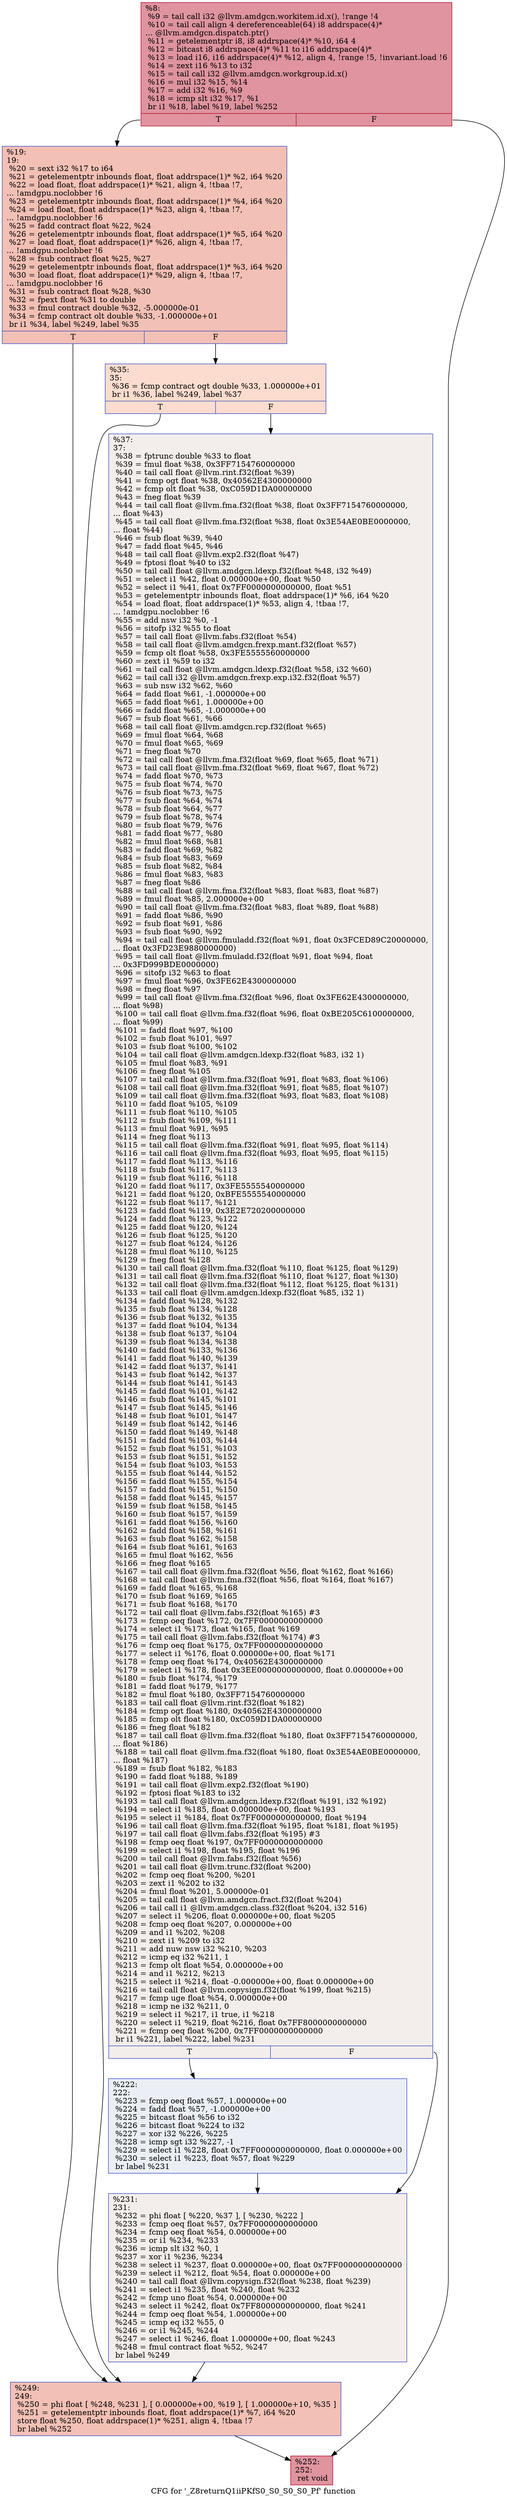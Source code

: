 digraph "CFG for '_Z8returnQ1iiPKfS0_S0_S0_S0_Pf' function" {
	label="CFG for '_Z8returnQ1iiPKfS0_S0_S0_S0_Pf' function";

	Node0x5272220 [shape=record,color="#b70d28ff", style=filled, fillcolor="#b70d2870",label="{%8:\l  %9 = tail call i32 @llvm.amdgcn.workitem.id.x(), !range !4\l  %10 = tail call align 4 dereferenceable(64) i8 addrspace(4)*\l... @llvm.amdgcn.dispatch.ptr()\l  %11 = getelementptr i8, i8 addrspace(4)* %10, i64 4\l  %12 = bitcast i8 addrspace(4)* %11 to i16 addrspace(4)*\l  %13 = load i16, i16 addrspace(4)* %12, align 4, !range !5, !invariant.load !6\l  %14 = zext i16 %13 to i32\l  %15 = tail call i32 @llvm.amdgcn.workgroup.id.x()\l  %16 = mul i32 %15, %14\l  %17 = add i32 %16, %9\l  %18 = icmp slt i32 %17, %1\l  br i1 %18, label %19, label %252\l|{<s0>T|<s1>F}}"];
	Node0x5272220:s0 -> Node0x5274120;
	Node0x5272220:s1 -> Node0x52741b0;
	Node0x5274120 [shape=record,color="#3d50c3ff", style=filled, fillcolor="#e5705870",label="{%19:\l19:                                               \l  %20 = sext i32 %17 to i64\l  %21 = getelementptr inbounds float, float addrspace(1)* %2, i64 %20\l  %22 = load float, float addrspace(1)* %21, align 4, !tbaa !7,\l... !amdgpu.noclobber !6\l  %23 = getelementptr inbounds float, float addrspace(1)* %4, i64 %20\l  %24 = load float, float addrspace(1)* %23, align 4, !tbaa !7,\l... !amdgpu.noclobber !6\l  %25 = fadd contract float %22, %24\l  %26 = getelementptr inbounds float, float addrspace(1)* %5, i64 %20\l  %27 = load float, float addrspace(1)* %26, align 4, !tbaa !7,\l... !amdgpu.noclobber !6\l  %28 = fsub contract float %25, %27\l  %29 = getelementptr inbounds float, float addrspace(1)* %3, i64 %20\l  %30 = load float, float addrspace(1)* %29, align 4, !tbaa !7,\l... !amdgpu.noclobber !6\l  %31 = fsub contract float %28, %30\l  %32 = fpext float %31 to double\l  %33 = fmul contract double %32, -5.000000e-01\l  %34 = fcmp contract olt double %33, -1.000000e+01\l  br i1 %34, label %249, label %35\l|{<s0>T|<s1>F}}"];
	Node0x5274120:s0 -> Node0x5276500;
	Node0x5274120:s1 -> Node0x5276590;
	Node0x5276590 [shape=record,color="#3d50c3ff", style=filled, fillcolor="#f7af9170",label="{%35:\l35:                                               \l  %36 = fcmp contract ogt double %33, 1.000000e+01\l  br i1 %36, label %249, label %37\l|{<s0>T|<s1>F}}"];
	Node0x5276590:s0 -> Node0x5276500;
	Node0x5276590:s1 -> Node0x5276760;
	Node0x5276760 [shape=record,color="#3d50c3ff", style=filled, fillcolor="#e5d8d170",label="{%37:\l37:                                               \l  %38 = fptrunc double %33 to float\l  %39 = fmul float %38, 0x3FF7154760000000\l  %40 = tail call float @llvm.rint.f32(float %39)\l  %41 = fcmp ogt float %38, 0x40562E4300000000\l  %42 = fcmp olt float %38, 0xC059D1DA00000000\l  %43 = fneg float %39\l  %44 = tail call float @llvm.fma.f32(float %38, float 0x3FF7154760000000,\l... float %43)\l  %45 = tail call float @llvm.fma.f32(float %38, float 0x3E54AE0BE0000000,\l... float %44)\l  %46 = fsub float %39, %40\l  %47 = fadd float %45, %46\l  %48 = tail call float @llvm.exp2.f32(float %47)\l  %49 = fptosi float %40 to i32\l  %50 = tail call float @llvm.amdgcn.ldexp.f32(float %48, i32 %49)\l  %51 = select i1 %42, float 0.000000e+00, float %50\l  %52 = select i1 %41, float 0x7FF0000000000000, float %51\l  %53 = getelementptr inbounds float, float addrspace(1)* %6, i64 %20\l  %54 = load float, float addrspace(1)* %53, align 4, !tbaa !7,\l... !amdgpu.noclobber !6\l  %55 = add nsw i32 %0, -1\l  %56 = sitofp i32 %55 to float\l  %57 = tail call float @llvm.fabs.f32(float %54)\l  %58 = tail call float @llvm.amdgcn.frexp.mant.f32(float %57)\l  %59 = fcmp olt float %58, 0x3FE5555560000000\l  %60 = zext i1 %59 to i32\l  %61 = tail call float @llvm.amdgcn.ldexp.f32(float %58, i32 %60)\l  %62 = tail call i32 @llvm.amdgcn.frexp.exp.i32.f32(float %57)\l  %63 = sub nsw i32 %62, %60\l  %64 = fadd float %61, -1.000000e+00\l  %65 = fadd float %61, 1.000000e+00\l  %66 = fadd float %65, -1.000000e+00\l  %67 = fsub float %61, %66\l  %68 = tail call float @llvm.amdgcn.rcp.f32(float %65)\l  %69 = fmul float %64, %68\l  %70 = fmul float %65, %69\l  %71 = fneg float %70\l  %72 = tail call float @llvm.fma.f32(float %69, float %65, float %71)\l  %73 = tail call float @llvm.fma.f32(float %69, float %67, float %72)\l  %74 = fadd float %70, %73\l  %75 = fsub float %74, %70\l  %76 = fsub float %73, %75\l  %77 = fsub float %64, %74\l  %78 = fsub float %64, %77\l  %79 = fsub float %78, %74\l  %80 = fsub float %79, %76\l  %81 = fadd float %77, %80\l  %82 = fmul float %68, %81\l  %83 = fadd float %69, %82\l  %84 = fsub float %83, %69\l  %85 = fsub float %82, %84\l  %86 = fmul float %83, %83\l  %87 = fneg float %86\l  %88 = tail call float @llvm.fma.f32(float %83, float %83, float %87)\l  %89 = fmul float %85, 2.000000e+00\l  %90 = tail call float @llvm.fma.f32(float %83, float %89, float %88)\l  %91 = fadd float %86, %90\l  %92 = fsub float %91, %86\l  %93 = fsub float %90, %92\l  %94 = tail call float @llvm.fmuladd.f32(float %91, float 0x3FCED89C20000000,\l... float 0x3FD23E9880000000)\l  %95 = tail call float @llvm.fmuladd.f32(float %91, float %94, float\l... 0x3FD999BDE0000000)\l  %96 = sitofp i32 %63 to float\l  %97 = fmul float %96, 0x3FE62E4300000000\l  %98 = fneg float %97\l  %99 = tail call float @llvm.fma.f32(float %96, float 0x3FE62E4300000000,\l... float %98)\l  %100 = tail call float @llvm.fma.f32(float %96, float 0xBE205C6100000000,\l... float %99)\l  %101 = fadd float %97, %100\l  %102 = fsub float %101, %97\l  %103 = fsub float %100, %102\l  %104 = tail call float @llvm.amdgcn.ldexp.f32(float %83, i32 1)\l  %105 = fmul float %83, %91\l  %106 = fneg float %105\l  %107 = tail call float @llvm.fma.f32(float %91, float %83, float %106)\l  %108 = tail call float @llvm.fma.f32(float %91, float %85, float %107)\l  %109 = tail call float @llvm.fma.f32(float %93, float %83, float %108)\l  %110 = fadd float %105, %109\l  %111 = fsub float %110, %105\l  %112 = fsub float %109, %111\l  %113 = fmul float %91, %95\l  %114 = fneg float %113\l  %115 = tail call float @llvm.fma.f32(float %91, float %95, float %114)\l  %116 = tail call float @llvm.fma.f32(float %93, float %95, float %115)\l  %117 = fadd float %113, %116\l  %118 = fsub float %117, %113\l  %119 = fsub float %116, %118\l  %120 = fadd float %117, 0x3FE5555540000000\l  %121 = fadd float %120, 0xBFE5555540000000\l  %122 = fsub float %117, %121\l  %123 = fadd float %119, 0x3E2E720200000000\l  %124 = fadd float %123, %122\l  %125 = fadd float %120, %124\l  %126 = fsub float %125, %120\l  %127 = fsub float %124, %126\l  %128 = fmul float %110, %125\l  %129 = fneg float %128\l  %130 = tail call float @llvm.fma.f32(float %110, float %125, float %129)\l  %131 = tail call float @llvm.fma.f32(float %110, float %127, float %130)\l  %132 = tail call float @llvm.fma.f32(float %112, float %125, float %131)\l  %133 = tail call float @llvm.amdgcn.ldexp.f32(float %85, i32 1)\l  %134 = fadd float %128, %132\l  %135 = fsub float %134, %128\l  %136 = fsub float %132, %135\l  %137 = fadd float %104, %134\l  %138 = fsub float %137, %104\l  %139 = fsub float %134, %138\l  %140 = fadd float %133, %136\l  %141 = fadd float %140, %139\l  %142 = fadd float %137, %141\l  %143 = fsub float %142, %137\l  %144 = fsub float %141, %143\l  %145 = fadd float %101, %142\l  %146 = fsub float %145, %101\l  %147 = fsub float %145, %146\l  %148 = fsub float %101, %147\l  %149 = fsub float %142, %146\l  %150 = fadd float %149, %148\l  %151 = fadd float %103, %144\l  %152 = fsub float %151, %103\l  %153 = fsub float %151, %152\l  %154 = fsub float %103, %153\l  %155 = fsub float %144, %152\l  %156 = fadd float %155, %154\l  %157 = fadd float %151, %150\l  %158 = fadd float %145, %157\l  %159 = fsub float %158, %145\l  %160 = fsub float %157, %159\l  %161 = fadd float %156, %160\l  %162 = fadd float %158, %161\l  %163 = fsub float %162, %158\l  %164 = fsub float %161, %163\l  %165 = fmul float %162, %56\l  %166 = fneg float %165\l  %167 = tail call float @llvm.fma.f32(float %56, float %162, float %166)\l  %168 = tail call float @llvm.fma.f32(float %56, float %164, float %167)\l  %169 = fadd float %165, %168\l  %170 = fsub float %169, %165\l  %171 = fsub float %168, %170\l  %172 = tail call float @llvm.fabs.f32(float %165) #3\l  %173 = fcmp oeq float %172, 0x7FF0000000000000\l  %174 = select i1 %173, float %165, float %169\l  %175 = tail call float @llvm.fabs.f32(float %174) #3\l  %176 = fcmp oeq float %175, 0x7FF0000000000000\l  %177 = select i1 %176, float 0.000000e+00, float %171\l  %178 = fcmp oeq float %174, 0x40562E4300000000\l  %179 = select i1 %178, float 0x3EE0000000000000, float 0.000000e+00\l  %180 = fsub float %174, %179\l  %181 = fadd float %179, %177\l  %182 = fmul float %180, 0x3FF7154760000000\l  %183 = tail call float @llvm.rint.f32(float %182)\l  %184 = fcmp ogt float %180, 0x40562E4300000000\l  %185 = fcmp olt float %180, 0xC059D1DA00000000\l  %186 = fneg float %182\l  %187 = tail call float @llvm.fma.f32(float %180, float 0x3FF7154760000000,\l... float %186)\l  %188 = tail call float @llvm.fma.f32(float %180, float 0x3E54AE0BE0000000,\l... float %187)\l  %189 = fsub float %182, %183\l  %190 = fadd float %188, %189\l  %191 = tail call float @llvm.exp2.f32(float %190)\l  %192 = fptosi float %183 to i32\l  %193 = tail call float @llvm.amdgcn.ldexp.f32(float %191, i32 %192)\l  %194 = select i1 %185, float 0.000000e+00, float %193\l  %195 = select i1 %184, float 0x7FF0000000000000, float %194\l  %196 = tail call float @llvm.fma.f32(float %195, float %181, float %195)\l  %197 = tail call float @llvm.fabs.f32(float %195) #3\l  %198 = fcmp oeq float %197, 0x7FF0000000000000\l  %199 = select i1 %198, float %195, float %196\l  %200 = tail call float @llvm.fabs.f32(float %56)\l  %201 = tail call float @llvm.trunc.f32(float %200)\l  %202 = fcmp oeq float %200, %201\l  %203 = zext i1 %202 to i32\l  %204 = fmul float %201, 5.000000e-01\l  %205 = tail call float @llvm.amdgcn.fract.f32(float %204)\l  %206 = tail call i1 @llvm.amdgcn.class.f32(float %204, i32 516)\l  %207 = select i1 %206, float 0.000000e+00, float %205\l  %208 = fcmp oeq float %207, 0.000000e+00\l  %209 = and i1 %202, %208\l  %210 = zext i1 %209 to i32\l  %211 = add nuw nsw i32 %210, %203\l  %212 = icmp eq i32 %211, 1\l  %213 = fcmp olt float %54, 0.000000e+00\l  %214 = and i1 %212, %213\l  %215 = select i1 %214, float -0.000000e+00, float 0.000000e+00\l  %216 = tail call float @llvm.copysign.f32(float %199, float %215)\l  %217 = fcmp uge float %54, 0.000000e+00\l  %218 = icmp ne i32 %211, 0\l  %219 = select i1 %217, i1 true, i1 %218\l  %220 = select i1 %219, float %216, float 0x7FF8000000000000\l  %221 = fcmp oeq float %200, 0x7FF0000000000000\l  br i1 %221, label %222, label %231\l|{<s0>T|<s1>F}}"];
	Node0x5276760:s0 -> Node0x5280360;
	Node0x5276760:s1 -> Node0x52803f0;
	Node0x5280360 [shape=record,color="#3d50c3ff", style=filled, fillcolor="#d1dae970",label="{%222:\l222:                                              \l  %223 = fcmp oeq float %57, 1.000000e+00\l  %224 = fadd float %57, -1.000000e+00\l  %225 = bitcast float %56 to i32\l  %226 = bitcast float %224 to i32\l  %227 = xor i32 %226, %225\l  %228 = icmp sgt i32 %227, -1\l  %229 = select i1 %228, float 0x7FF0000000000000, float 0.000000e+00\l  %230 = select i1 %223, float %57, float %229\l  br label %231\l}"];
	Node0x5280360 -> Node0x52803f0;
	Node0x52803f0 [shape=record,color="#3d50c3ff", style=filled, fillcolor="#e5d8d170",label="{%231:\l231:                                              \l  %232 = phi float [ %220, %37 ], [ %230, %222 ]\l  %233 = fcmp oeq float %57, 0x7FF0000000000000\l  %234 = fcmp oeq float %54, 0.000000e+00\l  %235 = or i1 %234, %233\l  %236 = icmp slt i32 %0, 1\l  %237 = xor i1 %236, %234\l  %238 = select i1 %237, float 0.000000e+00, float 0x7FF0000000000000\l  %239 = select i1 %212, float %54, float 0.000000e+00\l  %240 = tail call float @llvm.copysign.f32(float %238, float %239)\l  %241 = select i1 %235, float %240, float %232\l  %242 = fcmp uno float %54, 0.000000e+00\l  %243 = select i1 %242, float 0x7FF8000000000000, float %241\l  %244 = fcmp oeq float %54, 1.000000e+00\l  %245 = icmp eq i32 %55, 0\l  %246 = or i1 %245, %244\l  %247 = select i1 %246, float 1.000000e+00, float %243\l  %248 = fmul contract float %52, %247\l  br label %249\l}"];
	Node0x52803f0 -> Node0x5276500;
	Node0x5276500 [shape=record,color="#3d50c3ff", style=filled, fillcolor="#e5705870",label="{%249:\l249:                                              \l  %250 = phi float [ %248, %231 ], [ 0.000000e+00, %19 ], [ 1.000000e+10, %35 ]\l  %251 = getelementptr inbounds float, float addrspace(1)* %7, i64 %20\l  store float %250, float addrspace(1)* %251, align 4, !tbaa !7\l  br label %252\l}"];
	Node0x5276500 -> Node0x52741b0;
	Node0x52741b0 [shape=record,color="#b70d28ff", style=filled, fillcolor="#b70d2870",label="{%252:\l252:                                              \l  ret void\l}"];
}
